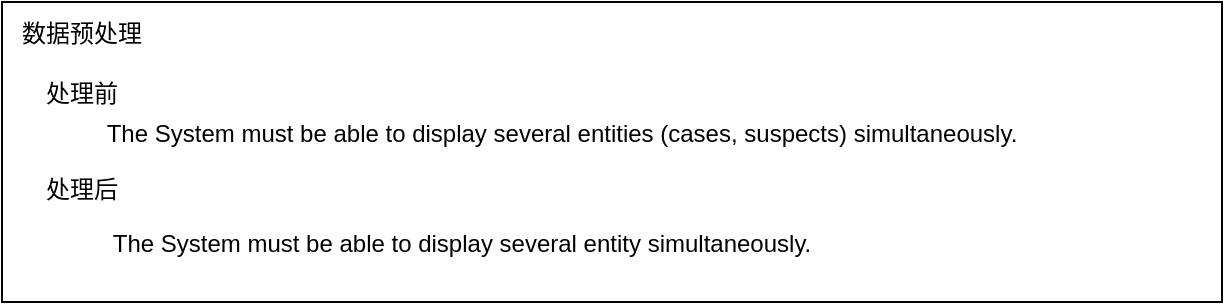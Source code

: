 <mxfile version="24.0.7" type="github">
  <diagram name="第 1 页" id="AXDuTPOKBofO2-NumYbh">
    <mxGraphModel dx="1173" dy="738" grid="1" gridSize="10" guides="1" tooltips="1" connect="1" arrows="1" fold="1" page="1" pageScale="1" pageWidth="827" pageHeight="1169" math="0" shadow="0">
      <root>
        <mxCell id="0" />
        <mxCell id="1" parent="0" />
        <mxCell id="61OYUtFmyXOMqLUHNU4D-1" value="" style="rounded=0;" vertex="1" parent="1">
          <mxGeometry x="160" y="330" width="610" height="150" as="geometry" />
        </mxCell>
        <mxCell id="61OYUtFmyXOMqLUHNU4D-2" value="数据预处理" style="text;align=center;verticalAlign=middle;resizable=0;points=[];autosize=1;strokeColor=none;fillColor=none;" vertex="1" parent="1">
          <mxGeometry x="160" y="330" width="80" height="30" as="geometry" />
        </mxCell>
        <mxCell id="61OYUtFmyXOMqLUHNU4D-3" value="处理前" style="text;align=center;verticalAlign=middle;resizable=0;points=[];autosize=1;strokeColor=none;fillColor=none;" vertex="1" parent="1">
          <mxGeometry x="170" y="360" width="60" height="30" as="geometry" />
        </mxCell>
        <mxCell id="61OYUtFmyXOMqLUHNU4D-4" value="处理后" style="text;align=center;verticalAlign=middle;resizable=0;points=[];autosize=1;strokeColor=none;fillColor=none;" vertex="1" parent="1">
          <mxGeometry x="170" y="408" width="60" height="30" as="geometry" />
        </mxCell>
        <mxCell id="61OYUtFmyXOMqLUHNU4D-5" value="The System must be able to display several entity simultaneously." style="text;align=center;verticalAlign=middle;resizable=0;points=[];autosize=1;strokeColor=none;fillColor=none;" vertex="1" parent="1">
          <mxGeometry x="205" y="435" width="370" height="30" as="geometry" />
        </mxCell>
        <mxCell id="61OYUtFmyXOMqLUHNU4D-6" value="The System must be able to display several entities (cases, suspects) simultaneously." style="text;align=center;verticalAlign=middle;resizable=0;points=[];autosize=1;strokeColor=none;fillColor=none;" vertex="1" parent="1">
          <mxGeometry x="200" y="380" width="480" height="30" as="geometry" />
        </mxCell>
      </root>
    </mxGraphModel>
  </diagram>
</mxfile>
